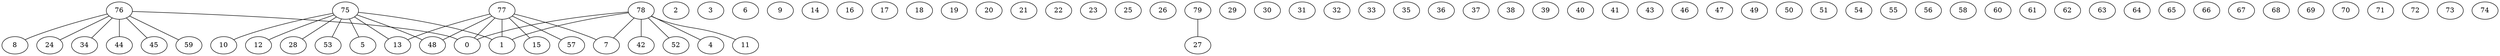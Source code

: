 graph G {
0;
1;
2;
3;
4;
5;
6;
7;
8;
9;
10;
11;
12;
13;
14;
15;
16;
17;
18;
19;
20;
21;
22;
23;
24;
25;
26;
27;
28;
29;
30;
31;
32;
33;
34;
35;
36;
37;
38;
39;
40;
41;
42;
43;
44;
45;
46;
47;
48;
49;
50;
51;
52;
53;
54;
55;
56;
57;
58;
59;
60;
61;
62;
63;
64;
65;
66;
67;
68;
69;
70;
71;
72;
73;
74;
75;
76;
77;
78;
79;
79--27 ;
78--1 ;
78--52 ;
78--42 ;
78--4 ;
78--7 ;
78--11 ;
78--0 ;
77--57 ;
77--48 ;
77--15 ;
77--13 ;
77--7 ;
77--1 ;
77--0 ;
76--8 ;
76--34 ;
76--59 ;
76--24 ;
76--44 ;
76--45 ;
76--0 ;
75--28 ;
75--10 ;
75--12 ;
75--5 ;
75--48 ;
75--53 ;
75--13 ;
75--1 ;
}
